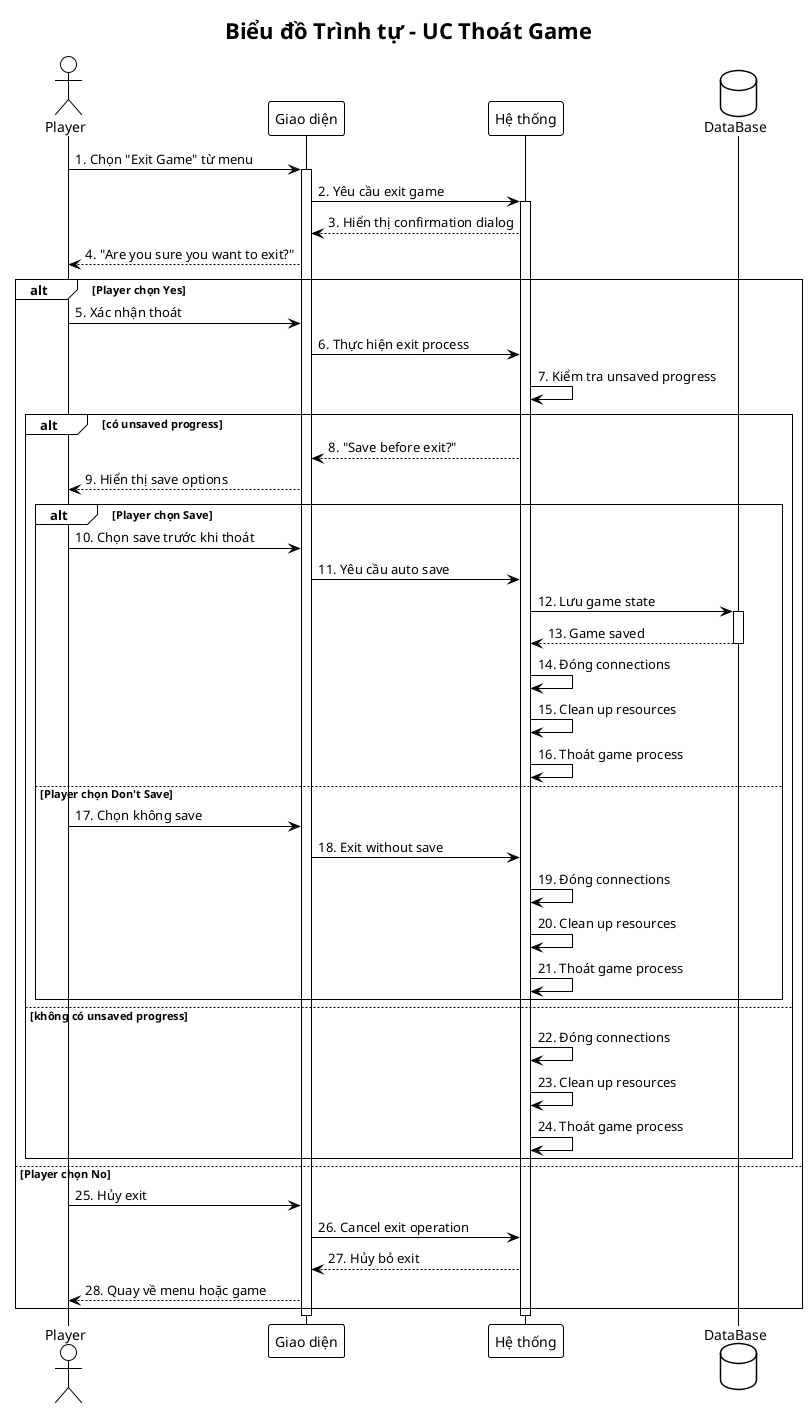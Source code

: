 @startuml Sequence_UC6_Thoat_Game
!theme plain

title Biểu đồ Trình tự - UC Thoát Game

actor Player
participant "Giao diện" as UI
participant "Hệ thống" as System
database "DataBase" as DB

Player -> UI: 1. Chọn "Exit Game" từ menu
activate UI
UI -> System: 2. Yêu cầu exit game
activate System

System --> UI: 3. Hiển thị confirmation dialog
UI --> Player: 4. "Are you sure you want to exit?"

alt Player chọn Yes
    Player -> UI: 5. Xác nhận thoát
    UI -> System: 6. Thực hiện exit process
    
    System -> System: 7. Kiểm tra unsaved progress
    
    alt có unsaved progress
        System --> UI: 8. "Save before exit?"
        UI --> Player: 9. Hiển thị save options
        
        alt Player chọn Save
            Player -> UI: 10. Chọn save trước khi thoát
            UI -> System: 11. Yêu cầu auto save
            
            System -> DB: 12. Lưu game state
            activate DB
            DB --> System: 13. Game saved
            deactivate DB
            
            System -> System: 14. Đóng connections
            System -> System: 15. Clean up resources
            System -> System: 16. Thoát game process
            
        else Player chọn Don't Save
            Player -> UI: 17. Chọn không save
            UI -> System: 18. Exit without save
            
            System -> System: 19. Đóng connections
            System -> System: 20. Clean up resources
            System -> System: 21. Thoát game process
        end
        
    else không có unsaved progress
        System -> System: 22. Đóng connections
        System -> System: 23. Clean up resources
        System -> System: 24. Thoát game process
    end
    
else Player chọn No
    Player -> UI: 25. Hủy exit
    UI -> System: 26. Cancel exit operation
    
    System --> UI: 27. Hủy bỏ exit
    UI --> Player: 28. Quay về menu hoặc game
end

deactivate System
deactivate UI

@enduml
